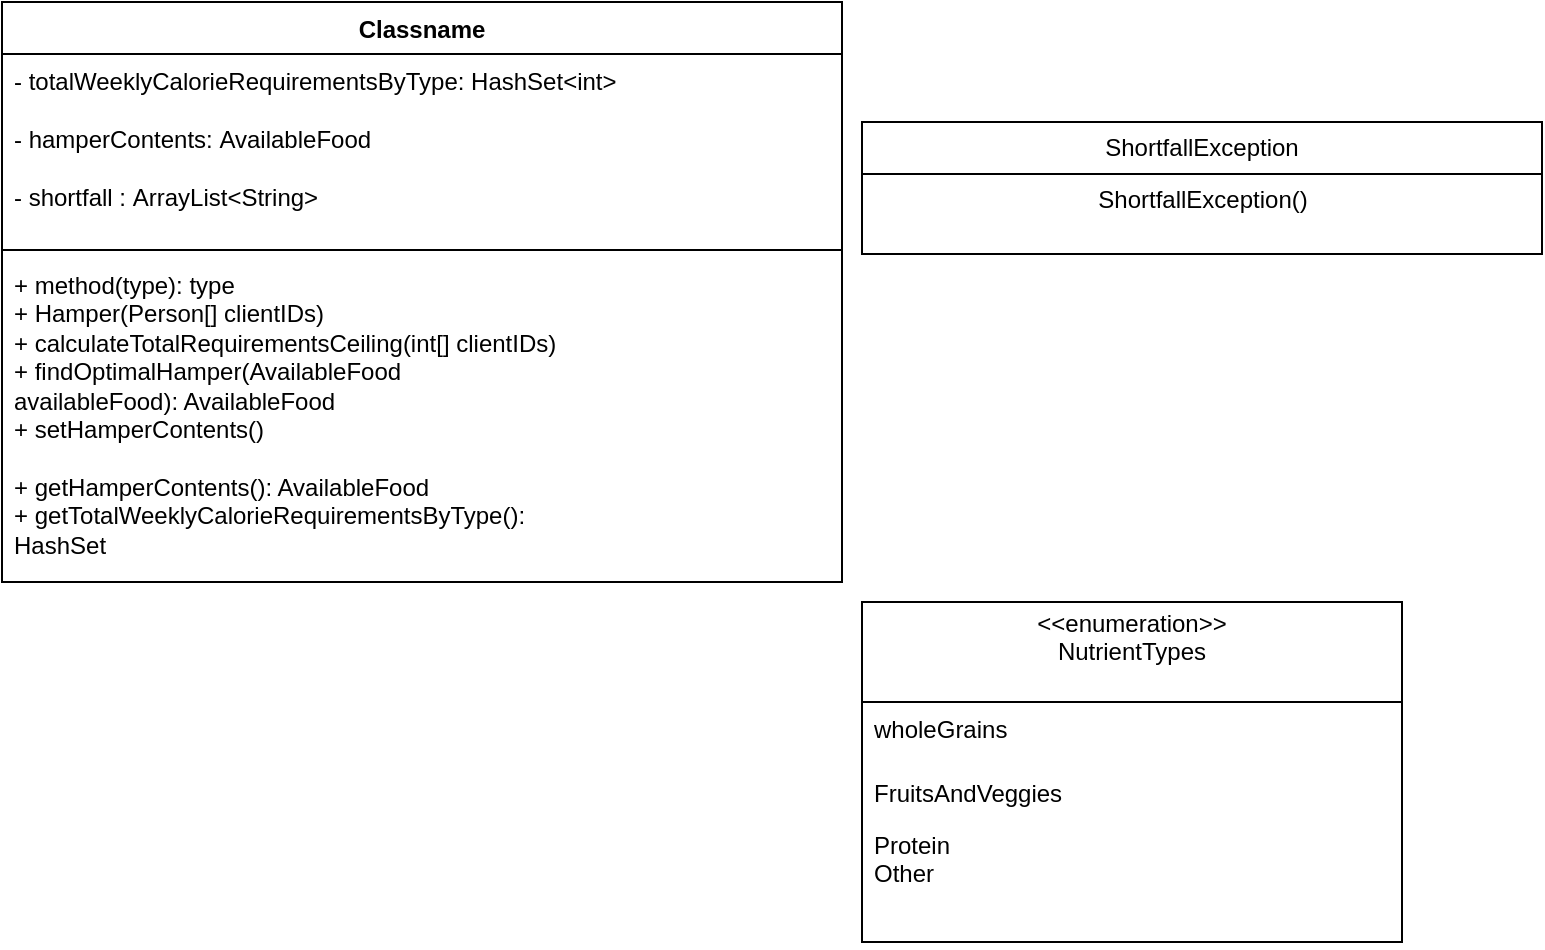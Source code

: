<mxfile version="21.0.6" type="github">
  <diagram name="Page-1" id="w6vay4CM0imPE2UAvKqg">
    <mxGraphModel dx="1576" dy="955" grid="1" gridSize="10" guides="1" tooltips="1" connect="1" arrows="1" fold="1" page="1" pageScale="1" pageWidth="850" pageHeight="1100" math="0" shadow="0">
      <root>
        <mxCell id="0" />
        <mxCell id="1" parent="0" />
        <mxCell id="5vHbgtkAKjBmpQbh6Rdm-1" value="ShortfallException" style="swimlane;fontStyle=0;childLayout=stackLayout;horizontal=1;startSize=26;fillColor=none;horizontalStack=0;resizeParent=1;resizeParentMax=0;resizeLast=0;collapsible=1;marginBottom=0;whiteSpace=wrap;html=1;" vertex="1" parent="1">
          <mxGeometry x="250" y="270" width="340" height="66" as="geometry" />
        </mxCell>
        <mxCell id="5vHbgtkAKjBmpQbh6Rdm-5" value="ShortfallException()&lt;br/&gt;&lt;br/&gt;" style="text;html=1;align=center;verticalAlign=middle;resizable=0;points=[];autosize=1;strokeColor=none;fillColor=none;" vertex="1" parent="5vHbgtkAKjBmpQbh6Rdm-1">
          <mxGeometry y="26" width="340" height="40" as="geometry" />
        </mxCell>
        <mxCell id="CjihOQv_C-0zfXQnCnq9-9" value="Classname" style="swimlane;fontStyle=1;align=center;verticalAlign=top;childLayout=stackLayout;horizontal=1;startSize=26;horizontalStack=0;resizeParent=1;resizeParentMax=0;resizeLast=0;collapsible=1;marginBottom=0;whiteSpace=wrap;html=1;" vertex="1" parent="1">
          <mxGeometry x="-180" y="210" width="420" height="290" as="geometry" />
        </mxCell>
        <mxCell id="CjihOQv_C-0zfXQnCnq9-10" value="- totalWeeklyCalorieRequirementsByType:&amp;nbsp;HashSet&amp;lt;int&amp;gt;&lt;br&gt;&lt;br&gt;- hamperContents:&amp;nbsp;AvailableFood&lt;br&gt;&lt;br&gt;-&amp;nbsp;shortfall :&amp;nbsp;ArrayList&amp;lt;String&amp;gt;&lt;br&gt;&lt;br&gt;" style="text;strokeColor=none;fillColor=none;align=left;verticalAlign=top;spacingLeft=4;spacingRight=4;overflow=hidden;rotatable=0;points=[[0,0.5],[1,0.5]];portConstraint=eastwest;whiteSpace=wrap;html=1;" vertex="1" parent="CjihOQv_C-0zfXQnCnq9-9">
          <mxGeometry y="26" width="420" height="94" as="geometry" />
        </mxCell>
        <mxCell id="CjihOQv_C-0zfXQnCnq9-11" value="" style="line;strokeWidth=1;fillColor=none;align=left;verticalAlign=middle;spacingTop=-1;spacingLeft=3;spacingRight=3;rotatable=0;labelPosition=right;points=[];portConstraint=eastwest;strokeColor=inherit;" vertex="1" parent="CjihOQv_C-0zfXQnCnq9-9">
          <mxGeometry y="120" width="420" height="8" as="geometry" />
        </mxCell>
        <mxCell id="CjihOQv_C-0zfXQnCnq9-12" value="+ method(type): type&lt;br&gt;+ Hamper(Person[] clientIDs)&lt;br&gt;+&amp;nbsp;calculateTotalRequirementsCeiling(int[] clientIDs)&lt;br&gt;+ findOptimalHamper(AvailableFood&lt;br/&gt; availableFood): AvailableFood&amp;nbsp; &lt;br&gt;+ setHamperContents()&lt;br/&gt;&lt;br&gt;+ getHamperContents(): AvailableFood &lt;br&gt;+ getTotalWeeklyCalorieRequirementsByType():&lt;br/&gt; HashSet&lt;br/&gt;&lt;br&gt;+ getShortFall(): ArrayList" style="text;strokeColor=none;fillColor=none;align=left;verticalAlign=top;spacingLeft=4;spacingRight=4;overflow=hidden;rotatable=0;points=[[0,0.5],[1,0.5]];portConstraint=eastwest;whiteSpace=wrap;html=1;" vertex="1" parent="CjihOQv_C-0zfXQnCnq9-9">
          <mxGeometry y="128" width="420" height="162" as="geometry" />
        </mxCell>
        <mxCell id="5vHbgtkAKjBmpQbh6Rdm-15" value="&amp;lt;&amp;lt;enumeration&amp;gt;&amp;gt; &lt;br&gt;NutrientTypes&lt;br/&gt;&lt;br/&gt;" style="swimlane;fontStyle=0;childLayout=stackLayout;horizontal=1;startSize=50;fillColor=none;horizontalStack=0;resizeParent=1;resizeParentMax=0;resizeLast=0;collapsible=1;marginBottom=0;whiteSpace=wrap;html=1;" vertex="1" parent="1">
          <mxGeometry x="250" y="510" width="270" height="170" as="geometry" />
        </mxCell>
        <mxCell id="5vHbgtkAKjBmpQbh6Rdm-16" value="wholeGrains" style="text;strokeColor=none;fillColor=none;align=left;verticalAlign=top;spacingLeft=4;spacingRight=4;overflow=hidden;rotatable=0;points=[[0,0.5],[1,0.5]];portConstraint=eastwest;whiteSpace=wrap;html=1;" vertex="1" parent="5vHbgtkAKjBmpQbh6Rdm-15">
          <mxGeometry y="50" width="270" height="32" as="geometry" />
        </mxCell>
        <mxCell id="5vHbgtkAKjBmpQbh6Rdm-17" value="FruitsAndVeggies" style="text;strokeColor=none;fillColor=none;align=left;verticalAlign=top;spacingLeft=4;spacingRight=4;overflow=hidden;rotatable=0;points=[[0,0.5],[1,0.5]];portConstraint=eastwest;whiteSpace=wrap;html=1;" vertex="1" parent="5vHbgtkAKjBmpQbh6Rdm-15">
          <mxGeometry y="82" width="270" height="26" as="geometry" />
        </mxCell>
        <mxCell id="5vHbgtkAKjBmpQbh6Rdm-18" value="Protein&lt;br&gt;Other" style="text;strokeColor=none;fillColor=none;align=left;verticalAlign=top;spacingLeft=4;spacingRight=4;overflow=hidden;rotatable=0;points=[[0,0.5],[1,0.5]];portConstraint=eastwest;whiteSpace=wrap;html=1;" vertex="1" parent="5vHbgtkAKjBmpQbh6Rdm-15">
          <mxGeometry y="108" width="270" height="62" as="geometry" />
        </mxCell>
      </root>
    </mxGraphModel>
  </diagram>
</mxfile>
